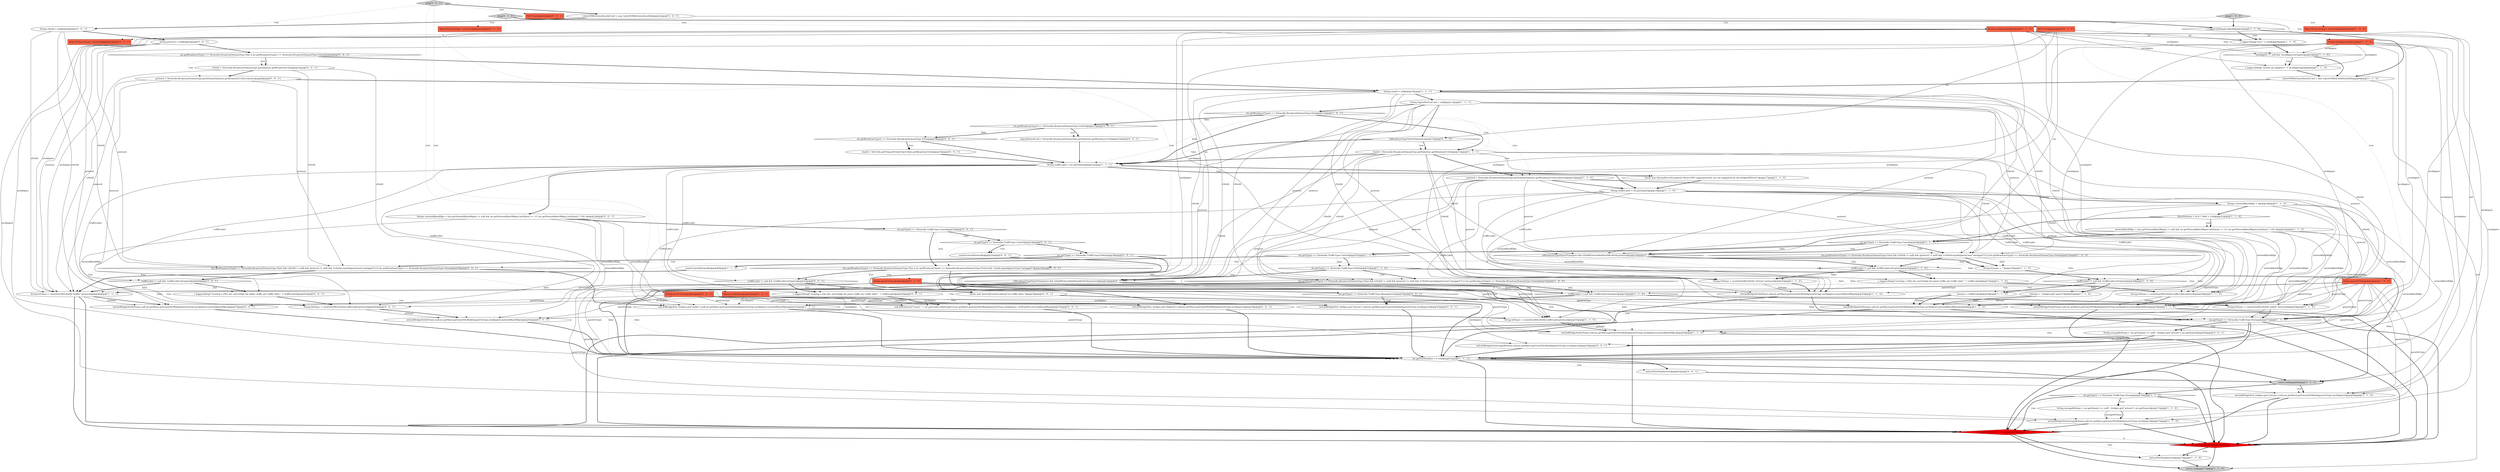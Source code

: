 digraph {
42 [style = filled, label = "nic.getType() == Networks.TrafficType.Public@@@51@@@['1', '1', '0']", fillcolor = white, shape = diamond image = "AAA0AAABBB1BBB"];
84 [style = filled, label = "logicalSwitchUuid = Networks.BroadcastDomainType.getValue(nic.getBroadcastUri())@@@16@@@['0', '0', '1']", fillcolor = white, shape = ellipse image = "AAA0AAABBB3BBB"];
2 [style = filled, label = "libvirtVersion > ((10 * 1000 + 10))@@@21@@@['1', '1', '0']", fillcolor = white, shape = diamond image = "AAA0AAABBB1BBB"];
58 [style = filled, label = "NicTO nic@@@2@@@['0', '1', '0']", fillcolor = tomato, shape = box image = "AAA0AAABBB2BBB"];
30 [style = filled, label = "String brname = \"\"@@@37@@@['1', '1', '0']", fillcolor = white, shape = ellipse image = "AAA0AAABBB1BBB"];
23 [style = filled, label = "String nicAdapter@@@2@@@['1', '0', '0']", fillcolor = tomato, shape = box image = "AAA0AAABBB1BBB"];
27 [style = filled, label = "String logicalSwitchUuid = null@@@11@@@['1', '1', '1']", fillcolor = white, shape = ellipse image = "AAA0AAABBB1BBB"];
74 [style = filled, label = "createControlNetwork()@@@35@@@['0', '0', '1']", fillcolor = white, shape = ellipse image = "AAA0AAABBB3BBB"];
87 [style = filled, label = "String protocol = null@@@5@@@['0', '0', '1']", fillcolor = white, shape = ellipse image = "AAA0AAABBB3BBB"];
4 [style = filled, label = "String trafficLabel = nic.getName()@@@21@@@['1', '1', '1']", fillcolor = white, shape = ellipse image = "AAA0AAABBB1BBB"];
65 [style = filled, label = "String vNetId = null@@@4@@@['0', '0', '1']", fillcolor = white, shape = ellipse image = "AAA0AAABBB3BBB"];
19 [style = filled, label = "throw new InternalErrorException(\"Nicira NVP Logicalswitches are not supported by the BridgeVifDriver\")@@@17@@@['1', '1', '0']", fillcolor = white, shape = ellipse image = "AAA0AAABBB1BBB"];
12 [style = filled, label = "Map<String,String> extraConfig@@@2@@@['1', '0', '0']", fillcolor = tomato, shape = box image = "AAA0AAABBB1BBB"];
46 [style = filled, label = "s_logger.debug(\"nic=\" + nic)@@@4@@@['1', '1', '0']", fillcolor = white, shape = ellipse image = "AAA0AAABBB1BBB"];
21 [style = filled, label = "nic.getBroadcastType() == Networks.BroadcastDomainType.Vlan@@@12@@@['1', '0', '1']", fillcolor = white, shape = diamond image = "AAA0AAABBB1BBB"];
25 [style = filled, label = "String nicAdapter@@@2@@@['1', '1', '0']", fillcolor = tomato, shape = box image = "AAA0AAABBB1BBB"];
86 [style = filled, label = "intf.setPxeDisable(true)@@@62@@@['0', '0', '1']", fillcolor = white, shape = ellipse image = "AAA0AAABBB3BBB"];
66 [style = filled, label = "intf.defBridgeNet(_bridges.get(\"private\"),null,nic.getMac(),getGuestNicModel(guestOsType,nicAdapter))@@@55@@@['0', '0', '1']", fillcolor = white, shape = ellipse image = "AAA0AAABBB3BBB"];
57 [style = filled, label = "nic.getPxeDisable()@@@74@@@['0', '1', '0']", fillcolor = red, shape = diamond image = "AAA1AAABBB2BBB"];
94 [style = filled, label = "(nic.getBroadcastType() == Networks.BroadcastDomainType.Vlan || nic.getBroadcastType() == Networks.BroadcastDomainType.Pvlan) && !vlanId.equalsIgnoreCase(\"untagged\")@@@24@@@['0', '0', '1']", fillcolor = white, shape = diamond image = "AAA0AAABBB3BBB"];
14 [style = filled, label = "String guestOsType@@@2@@@['1', '0', '0']", fillcolor = tomato, shape = box image = "AAA0AAABBB1BBB"];
81 [style = filled, label = "LibvirtVMDef.InterfaceDef intf = new LibvirtVMDef.InterfaceDef()@@@3@@@['0', '0', '1']", fillcolor = white, shape = ellipse image = "AAA0AAABBB3BBB"];
78 [style = filled, label = "nic.getType() == Networks.TrafficType.Public@@@38@@@['0', '0', '1']", fillcolor = white, shape = diamond image = "AAA0AAABBB3BBB"];
44 [style = filled, label = "trafficLabel != null && !trafficLabel.isEmpty()@@@38@@@['1', '1', '0']", fillcolor = white, shape = diamond image = "AAA0AAABBB1BBB"];
53 [style = filled, label = "s_logger.debug(\"creating a vNet dev and bridge for guest traffic per traffic label \" + trafficLabel)@@@27@@@['1', '1', '0']", fillcolor = white, shape = ellipse image = "AAA0AAABBB1BBB"];
52 [style = filled, label = "intf.setPxeDisable(true)@@@75@@@['1', '1', '0']", fillcolor = white, shape = ellipse image = "AAA0AAABBB1BBB"];
96 [style = filled, label = "String storageBrName = nic.getName() == null? _bridges.get(\"private\"): nic.getName()@@@58@@@['0', '0', '1']", fillcolor = white, shape = ellipse image = "AAA0AAABBB3BBB"];
91 [style = filled, label = "plug['0', '0', '1']", fillcolor = lightgray, shape = diamond image = "AAA0AAABBB3BBB"];
97 [style = filled, label = "nic.getBroadcastType() == Networks.BroadcastDomainType.Vlan || nic.getBroadcastType() == Networks.BroadcastDomainType.Vxlan@@@6@@@['0', '0', '1']", fillcolor = white, shape = diamond image = "AAA0AAABBB3BBB"];
92 [style = filled, label = "intf.defBridgeNet(brName,null,nic.getMac(),getGuestNicModel(guestOsType,nicAdapter),networkRateKBps)@@@47@@@['0', '0', '1']", fillcolor = white, shape = ellipse image = "AAA0AAABBB3BBB"];
40 [style = filled, label = "s_logger.debug(\"custom nic adapter=\" + nicAdapter)@@@6@@@['1', '1', '0']", fillcolor = white, shape = ellipse image = "AAA0AAABBB1BBB"];
55 [style = filled, label = "isBroadcastTypeVlanOrVxlan(nic) && isValidProtocolAndVnetId(vNetId,protocol)@@@25@@@['0', '1', '0']", fillcolor = white, shape = diamond image = "AAA0AAABBB2BBB"];
34 [style = filled, label = "Integer networkRateKBps = 0@@@20@@@['1', '1', '0']", fillcolor = white, shape = ellipse image = "AAA0AAABBB1BBB"];
69 [style = filled, label = "vlanId = NetUtils.getPrimaryPvlanFromUri(nic.getBroadcastUri())@@@19@@@['0', '0', '1']", fillcolor = white, shape = ellipse image = "AAA0AAABBB3BBB"];
82 [style = filled, label = "nic.getBroadcastType() == Networks.BroadcastDomainType.Pvlan@@@18@@@['0', '0', '1']", fillcolor = white, shape = diamond image = "AAA0AAABBB3BBB"];
48 [style = filled, label = "return intf@@@64@@@['1', '1', '1']", fillcolor = lightgray, shape = ellipse image = "AAA0AAABBB1BBB"];
15 [style = filled, label = "createControlNetwork()@@@48@@@['1', '1', '0']", fillcolor = white, shape = ellipse image = "AAA0AAABBB1BBB"];
37 [style = filled, label = "intf.defBridgeNet(brName,null,nic.getMac(),getGuestNicModel(guestOsType,nicAdapter),networkRateKBps)@@@56@@@['1', '1', '0']", fillcolor = white, shape = ellipse image = "AAA0AAABBB1BBB"];
73 [style = filled, label = "protocol = Networks.BroadcastDomainType.getSchemeValue(nic.getBroadcastUri()).scheme()@@@8@@@['0', '0', '1']", fillcolor = white, shape = ellipse image = "AAA0AAABBB3BBB"];
63 [style = filled, label = "nic.getBroadcastType() == Networks.BroadcastDomainType.Lswitch@@@15@@@['0', '0', '1']", fillcolor = white, shape = diamond image = "AAA0AAABBB3BBB"];
79 [style = filled, label = "nic.getType() == Networks.TrafficType.Guest@@@23@@@['0', '0', '1']", fillcolor = white, shape = diamond image = "AAA0AAABBB3BBB"];
83 [style = filled, label = "trafficLabel != null && !trafficLabel.isEmpty()@@@40@@@['0', '0', '1']", fillcolor = white, shape = diamond image = "AAA0AAABBB3BBB"];
38 [style = filled, label = "nic.getType() == Networks.TrafficType.Storage@@@57@@@['1', '1', '1']", fillcolor = white, shape = diamond image = "AAA0AAABBB1BBB"];
16 [style = filled, label = "return intf@@@77@@@['1', '1', '0']", fillcolor = lightgray, shape = ellipse image = "AAA0AAABBB1BBB"];
89 [style = filled, label = "s_logger.debug(\"creating a vlan dev and bridge for guest traffic per traffic label \" + trafficLabel)@@@26@@@['0', '0', '1']", fillcolor = white, shape = ellipse image = "AAA0AAABBB3BBB"];
5 [style = filled, label = "intf.defBridgeNet(_bridges.get(\"private\"),null,nic.getMac(),getGuestNicModel(guestOsType,nicAdapter))@@@68@@@['1', '1', '0']", fillcolor = white, shape = ellipse image = "AAA0AAABBB1BBB"];
61 [style = filled, label = "isBroadcastTypeVlanOrVxlan(nic) && isValidProtocolAndVnetId(vNetId,protocol)@@@52@@@['0', '1', '0']", fillcolor = white, shape = diamond image = "AAA0AAABBB2BBB"];
54 [style = filled, label = "String guestOsType@@@2@@@['0', '1', '0']", fillcolor = tomato, shape = box image = "AAA0AAABBB2BBB"];
72 [style = filled, label = "String nicAdapter@@@2@@@['0', '0', '1']", fillcolor = tomato, shape = box image = "AAA0AAABBB3BBB"];
85 [style = filled, label = "nic.getType() == Networks.TrafficType.Control@@@34@@@['0', '0', '1']", fillcolor = white, shape = diamond image = "AAA0AAABBB3BBB"];
43 [style = filled, label = "trafficLabel != null && !trafficLabel.isEmpty()@@@53@@@['1', '1', '0']", fillcolor = white, shape = diamond image = "AAA0AAABBB1BBB"];
67 [style = filled, label = "trafficLabel != null && !trafficLabel.isEmpty()@@@25@@@['0', '0', '1']", fillcolor = white, shape = diamond image = "AAA0AAABBB3BBB"];
35 [style = filled, label = "String storageBrName = nic.getName() == null? _bridges.get(\"private\"): nic.getName()@@@71@@@['1', '1', '0']", fillcolor = white, shape = ellipse image = "AAA0AAABBB1BBB"];
51 [style = filled, label = "String brName = createVnetBr(vNetId,\"public\",protocol)@@@59@@@['1', '1', '0']", fillcolor = white, shape = ellipse image = "AAA0AAABBB1BBB"];
56 [style = filled, label = "Map<String,String> extraConfig@@@2@@@['0', '1', '0']", fillcolor = tomato, shape = box image = "AAA0AAABBB2BBB"];
28 [style = filled, label = "String trafficLabel = nic.getName()@@@19@@@['1', '1', '0']", fillcolor = white, shape = ellipse image = "AAA0AAABBB1BBB"];
47 [style = filled, label = "nic.getPxeDisable() == true@@@61@@@['1', '1', '1']", fillcolor = white, shape = diamond image = "AAA0AAABBB1BBB"];
68 [style = filled, label = "vNetId = Networks.BroadcastDomainType.getValue(nic.getBroadcastUri())@@@7@@@['0', '0', '1']", fillcolor = white, shape = ellipse image = "AAA0AAABBB3BBB"];
64 [style = filled, label = "nic.getType() == Networks.TrafficType.Management@@@54@@@['0', '0', '1']", fillcolor = white, shape = diamond image = "AAA0AAABBB3BBB"];
31 [style = filled, label = "(nic.getBroadcastType() == Networks.BroadcastDomainType.Vlan) && (vNetId != null) && (protocol != null) && (!vNetId.equalsIgnoreCase(\"untagged\")) || (nic.getBroadcastType() == Networks.BroadcastDomainType.Vxlan)@@@52@@@['1', '0', '0']", fillcolor = white, shape = diamond image = "AAA0AAABBB1BBB"];
1 [style = filled, label = "nicAdapter != null && !nicAdapter.isEmpty()@@@5@@@['1', '1', '0']", fillcolor = white, shape = diamond image = "AAA0AAABBB1BBB"];
93 [style = filled, label = "(nic.getBroadcastType() == Networks.BroadcastDomainType.Vlan) && (vNetId != null) && (protocol != null) && (!vNetId.equalsIgnoreCase(\"untagged\")) || (nic.getBroadcastType() == Networks.BroadcastDomainType.Vxlan)@@@39@@@['0', '0', '1']", fillcolor = white, shape = diamond image = "AAA0AAABBB3BBB"];
8 [style = filled, label = "intf.defBridgeNet(brname,null,nic.getMac(),getGuestNicModel(guestOsType,nicAdapter),networkRateKBps)@@@44@@@['1', '1', '0']", fillcolor = white, shape = ellipse image = "AAA0AAABBB1BBB"];
3 [style = filled, label = "nic.getType() == Networks.TrafficType.Storage@@@70@@@['1', '1', '0']", fillcolor = white, shape = diamond image = "AAA0AAABBB1BBB"];
98 [style = filled, label = "s_logger.debug(\"creating a vNet dev and bridge for public traffic per traffic label \" + trafficLabel)@@@41@@@['0', '0', '1']", fillcolor = white, shape = ellipse image = "AAA0AAABBB3BBB"];
70 [style = filled, label = "String guestOsType@@@2@@@['0', '0', '1']", fillcolor = tomato, shape = box image = "AAA0AAABBB3BBB"];
77 [style = filled, label = "NicTO nic@@@2@@@['0', '0', '1']", fillcolor = tomato, shape = box image = "AAA0AAABBB3BBB"];
50 [style = filled, label = "String vlanId = null@@@10@@@['1', '1', '1']", fillcolor = white, shape = ellipse image = "AAA0AAABBB1BBB"];
60 [style = filled, label = "isBroadcastTypeVlanOrVxlan(nic)@@@12@@@['0', '1', '0']", fillcolor = white, shape = diamond image = "AAA0AAABBB2BBB"];
80 [style = filled, label = "throw new InternalErrorException(\"no traffic label \")@@@30@@@['0', '0', '1']", fillcolor = white, shape = ellipse image = "AAA0AAABBB3BBB"];
76 [style = filled, label = "Integer networkRateKBps = (nic.getNetworkRateMbps() != null && nic.getNetworkRateMbps().intValue() != -1)? nic.getNetworkRateMbps().intValue() * 128: 0@@@22@@@['0', '0', '1']", fillcolor = white, shape = ellipse image = "AAA0AAABBB3BBB"];
7 [style = filled, label = "LibvirtVMDef.InterfaceDef intf = new LibvirtVMDef.InterfaceDef()@@@9@@@['1', '1', '0']", fillcolor = white, shape = ellipse image = "AAA0AAABBB1BBB"];
75 [style = filled, label = "String brName = createVnetBr(vNetId,trafficLabel,protocol)@@@42@@@['0', '0', '1']", fillcolor = white, shape = ellipse image = "AAA0AAABBB3BBB"];
29 [style = filled, label = "brname = _bridges.get(\"guest\")@@@42@@@['1', '1', '0']", fillcolor = white, shape = ellipse image = "AAA0AAABBB1BBB"];
88 [style = filled, label = "Map<String,String> extraConfig@@@2@@@['0', '0', '1']", fillcolor = tomato, shape = box image = "AAA0AAABBB3BBB"];
95 [style = filled, label = "intf.defBridgeNet(brName,null,nic.getMac(),getGuestNicModel(guestOsType,nicAdapter),networkRateKBps)@@@43@@@['0', '0', '1']", fillcolor = white, shape = ellipse image = "AAA0AAABBB3BBB"];
9 [style = filled, label = "String brName = createVnetBr(vNetId,trafficLabel,protocol)@@@28@@@['1', '1', '0']", fillcolor = white, shape = ellipse image = "AAA0AAABBB1BBB"];
0 [style = filled, label = "intf.defBridgeNet(storageBrName,null,nic.getMac(),getGuestNicModel(guestOsType,nicAdapter))@@@72@@@['1', '1', '0']", fillcolor = white, shape = ellipse image = "AAA0AAABBB1BBB"];
33 [style = filled, label = "intf.defBridgeNet(brName,null,nic.getMac(),getGuestNicModel(guestOsType,nicAdapter),networkRateKBps)@@@29@@@['1', '1', '0']", fillcolor = white, shape = ellipse image = "AAA0AAABBB1BBB"];
10 [style = filled, label = "trafficLabel != null && !trafficLabel.isEmpty()@@@26@@@['1', '1', '0']", fillcolor = white, shape = diamond image = "AAA0AAABBB1BBB"];
18 [style = filled, label = "s_logger.isDebugEnabled()@@@3@@@['1', '1', '0']", fillcolor = white, shape = diamond image = "AAA0AAABBB1BBB"];
45 [style = filled, label = "nic.getType() == Networks.TrafficType.Control@@@47@@@['1', '1', '0']", fillcolor = white, shape = diamond image = "AAA0AAABBB1BBB"];
36 [style = filled, label = "intf.defBridgeNet(_bridges.get(\"public\"),null,nic.getMac(),getGuestNicModel(guestOsType,nicAdapter),networkRateKBps)@@@51@@@['1', '1', '1']", fillcolor = white, shape = ellipse image = "AAA0AAABBB1BBB"];
22 [style = filled, label = "brname = trafficLabel@@@39@@@['1', '1', '0']", fillcolor = white, shape = ellipse image = "AAA0AAABBB1BBB"];
71 [style = filled, label = "intf.defBridgeNet(storageBrName,null,nic.getMac(),getGuestNicModel(guestOsType,nicAdapter))@@@59@@@['0', '0', '1']", fillcolor = white, shape = ellipse image = "AAA0AAABBB3BBB"];
59 [style = filled, label = "plug['0', '1', '0']", fillcolor = lightgray, shape = diamond image = "AAA0AAABBB2BBB"];
90 [style = filled, label = "intf.defEthernet(\"ivsnet-\" + nic.getUuid().substring(0,5),nic.getMac(),getGuestNicModel(guestOsType,nicAdapter),_ivsIfUpPath,networkRateKBps)@@@27@@@['0', '0', '1']", fillcolor = white, shape = ellipse image = "AAA0AAABBB3BBB"];
24 [style = filled, label = "nic.getType() == Networks.TrafficType.Guest@@@24@@@['1', '1', '0']", fillcolor = white, shape = diamond image = "AAA0AAABBB1BBB"];
39 [style = filled, label = "nic.getPxeDisable() == true@@@74@@@['1', '0', '0']", fillcolor = red, shape = diamond image = "AAA1AAABBB1BBB"];
32 [style = filled, label = "String brName = createVnetBr(vNetId,trafficLabel,protocol)@@@55@@@['1', '1', '0']", fillcolor = white, shape = ellipse image = "AAA0AAABBB1BBB"];
13 [style = filled, label = "plug['1', '0', '0']", fillcolor = lightgray, shape = diamond image = "AAA0AAABBB1BBB"];
11 [style = filled, label = "networkRateKBps = (nic.getNetworkRateMbps() != null && nic.getNetworkRateMbps().intValue() != -1)? nic.getNetworkRateMbps().intValue() * 128: 0@@@22@@@['1', '1', '0']", fillcolor = white, shape = ellipse image = "AAA0AAABBB1BBB"];
17 [style = filled, label = "String brName = createVnetBr(vNetId,\"public\",protocol)@@@46@@@['1', '1', '1']", fillcolor = white, shape = ellipse image = "AAA0AAABBB1BBB"];
26 [style = filled, label = "vlanId = Networks.BroadcastDomainType.getValue(nic.getBroadcastUri())@@@13@@@['1', '1', '1']", fillcolor = white, shape = ellipse image = "AAA0AAABBB1BBB"];
20 [style = filled, label = "(nic.getBroadcastType() == Networks.BroadcastDomainType.Vlan) && (vNetId != null) && (protocol != null) && (!vNetId.equalsIgnoreCase(\"untagged\")) || (nic.getBroadcastType() == Networks.BroadcastDomainType.Vxlan)@@@25@@@['1', '0', '0']", fillcolor = white, shape = diamond image = "AAA0AAABBB1BBB"];
41 [style = filled, label = "String brName = createVnetBr(vNetId,\"private\",protocol)@@@32@@@['1', '1', '0']", fillcolor = white, shape = ellipse image = "AAA0AAABBB1BBB"];
49 [style = filled, label = "protocol = Networks.BroadcastDomainType.getSchemeValue(nic.getBroadcastUri()).scheme()@@@14@@@['1', '1', '0']", fillcolor = white, shape = ellipse image = "AAA0AAABBB1BBB"];
6 [style = filled, label = "intf.defBridgeNet(brName,null,nic.getMac(),getGuestNicModel(guestOsType,nicAdapter),networkRateKBps)@@@33@@@['1', '1', '0']", fillcolor = white, shape = ellipse image = "AAA0AAABBB1BBB"];
62 [style = filled, label = "intf.defBridgeNet(_bridges.get(\"linklocal\"),null,nic.getMac(),getGuestNicModel(guestOsType,nicAdapter))@@@36@@@['0', '0', '1']", fillcolor = white, shape = ellipse image = "AAA0AAABBB3BBB"];
85->74 [style = dotted, label="true"];
29->8 [style = solid, label="brname"];
45->15 [style = dotted, label="true"];
97->68 [style = bold, label=""];
93->36 [style = bold, label=""];
96->71 [style = solid, label="storageBrName"];
2->11 [style = dotted, label="true"];
3->35 [style = bold, label=""];
15->17 [style = bold, label=""];
72->36 [style = solid, label="nicAdapter"];
21->26 [style = dotted, label="true"];
34->2 [style = bold, label=""];
54->8 [style = solid, label="guestOsType"];
57->16 [style = bold, label=""];
76->95 [style = solid, label="networkRateKBps"];
3->0 [style = dotted, label="true"];
45->17 [style = dotted, label="true"];
3->39 [style = bold, label=""];
55->30 [style = dotted, label="false"];
23->0 [style = solid, label="nicAdapter"];
91->81 [style = bold, label=""];
50->20 [style = solid, label="vNetId"];
8->39 [style = bold, label=""];
27->60 [style = bold, label=""];
83->95 [style = dotted, label="true"];
25->88 [style = dashed, label="0"];
25->6 [style = solid, label="nicAdapter"];
23->37 [style = solid, label="nicAdapter"];
5->39 [style = bold, label=""];
9->33 [style = solid, label="brName"];
83->98 [style = dotted, label="true"];
28->36 [style = solid, label="trafficLabel"];
61->43 [style = dotted, label="true"];
70->71 [style = solid, label="guestOsType"];
34->33 [style = solid, label="networkRateKBps"];
96->71 [style = bold, label=""];
28->10 [style = solid, label="trafficLabel"];
67->89 [style = dotted, label="true"];
41->6 [style = bold, label=""];
24->55 [style = dotted, label="true"];
44->29 [style = dotted, label="false"];
38->57 [style = bold, label=""];
24->20 [style = bold, label=""];
17->39 [style = bold, label=""];
85->62 [style = dotted, label="true"];
27->41 [style = solid, label="protocol"];
27->32 [style = solid, label="protocol"];
11->8 [style = solid, label="networkRateKBps"];
25->38 [style = solid, label="nicAdapter"];
13->18 [style = bold, label=""];
11->38 [style = solid, label="networkRateKBps"];
27->61 [style = solid, label="protocol"];
11->33 [style = solid, label="networkRateKBps"];
25->33 [style = solid, label="nicAdapter"];
79->94 [style = bold, label=""];
67->80 [style = bold, label=""];
10->6 [style = dotted, label="false"];
49->61 [style = solid, label="protocol"];
45->15 [style = bold, label=""];
50->27 [style = bold, label=""];
7->16 [style = solid, label="intf"];
68->93 [style = solid, label="vNetId"];
78->64 [style = bold, label=""];
33->57 [style = bold, label=""];
10->9 [style = dotted, label="true"];
1->7 [style = bold, label=""];
55->10 [style = bold, label=""];
27->20 [style = solid, label="protocol"];
54->47 [style = solid, label="guestOsType"];
72->92 [style = solid, label="nicAdapter"];
55->30 [style = bold, label=""];
64->66 [style = dotted, label="true"];
38->96 [style = dotted, label="true"];
18->46 [style = dotted, label="true"];
34->38 [style = solid, label="networkRateKBps"];
49->55 [style = solid, label="protocol"];
83->92 [style = dotted, label="false"];
31->43 [style = bold, label=""];
72->95 [style = solid, label="nicAdapter"];
59->25 [style = dotted, label="true"];
27->21 [style = bold, label=""];
87->97 [style = bold, label=""];
4->19 [style = dotted, label="true"];
93->83 [style = dotted, label="true"];
39->57 [style = dashed, label="0"];
14->47 [style = solid, label="guestOsType"];
86->48 [style = bold, label=""];
67->80 [style = dotted, label="false"];
38->96 [style = bold, label=""];
59->54 [style = dotted, label="true"];
57->52 [style = bold, label=""];
14->33 [style = solid, label="guestOsType"];
70->62 [style = solid, label="guestOsType"];
59->56 [style = dotted, label="true"];
46->1 [style = bold, label=""];
21->63 [style = bold, label=""];
61->47 [style = bold, label=""];
89->90 [style = bold, label=""];
70->95 [style = solid, label="guestOsType"];
28->43 [style = solid, label="trafficLabel"];
48->5 [style = dotted, label="true"];
58->55 [style = solid, label="nic"];
78->64 [style = dotted, label="false"];
61->47 [style = dotted, label="false"];
48->3 [style = bold, label=""];
57->52 [style = dotted, label="true"];
49->20 [style = solid, label="protocol"];
69->4 [style = bold, label=""];
10->53 [style = bold, label=""];
65->17 [style = solid, label="vNetId"];
42->48 [style = bold, label=""];
97->68 [style = dotted, label="true"];
20->94 [style = dashed, label="0"];
45->42 [style = dotted, label="false"];
20->8 [style = dotted, label="false"];
65->87 [style = bold, label=""];
26->9 [style = solid, label="vNetId"];
84->4 [style = bold, label=""];
38->71 [style = dotted, label="true"];
2->24 [style = bold, label=""];
63->84 [style = dotted, label="true"];
26->61 [style = solid, label="vNetId"];
58->46 [style = solid, label="nic"];
64->38 [style = dotted, label="false"];
80->47 [style = bold, label=""];
50->51 [style = solid, label="vNetId"];
47->48 [style = bold, label=""];
49->31 [style = solid, label="protocol"];
14->5 [style = solid, label="guestOsType"];
43->32 [style = dotted, label="true"];
26->4 [style = bold, label=""];
28->53 [style = solid, label="trafficLabel"];
14->38 [style = solid, label="guestOsType"];
82->69 [style = dotted, label="true"];
20->30 [style = dotted, label="false"];
76->36 [style = solid, label="networkRateKBps"];
34->37 [style = solid, label="networkRateKBps"];
14->6 [style = solid, label="guestOsType"];
91->77 [style = dotted, label="true"];
25->17 [style = solid, label="nicAdapter"];
26->31 [style = solid, label="vNetId"];
72->62 [style = solid, label="nicAdapter"];
23->40 [style = solid, label="nicAdapter"];
91->70 [style = dotted, label="true"];
0->39 [style = bold, label=""];
54->38 [style = solid, label="guestOsType"];
83->98 [style = bold, label=""];
55->8 [style = dotted, label="false"];
43->36 [style = bold, label=""];
49->28 [style = bold, label=""];
63->82 [style = dotted, label="false"];
32->37 [style = solid, label="brName"];
14->37 [style = solid, label="guestOsType"];
63->84 [style = bold, label=""];
26->51 [style = solid, label="vNetId"];
44->22 [style = dotted, label="true"];
52->16 [style = bold, label=""];
43->38 [style = dotted, label="false"];
53->9 [style = bold, label=""];
43->36 [style = dotted, label="true"];
2->11 [style = bold, label=""];
37->57 [style = bold, label=""];
23->8 [style = solid, label="nicAdapter"];
63->82 [style = bold, label=""];
50->9 [style = solid, label="vNetId"];
36->47 [style = bold, label=""];
25->37 [style = solid, label="nicAdapter"];
28->34 [style = bold, label=""];
76->92 [style = solid, label="networkRateKBps"];
73->50 [style = bold, label=""];
60->26 [style = bold, label=""];
10->53 [style = dotted, label="true"];
54->17 [style = solid, label="guestOsType"];
11->47 [style = solid, label="networkRateKBps"];
10->33 [style = dotted, label="true"];
79->85 [style = bold, label=""];
60->49 [style = dotted, label="true"];
82->69 [style = bold, label=""];
41->6 [style = solid, label="brName"];
25->47 [style = solid, label="nicAdapter"];
95->47 [style = bold, label=""];
20->30 [style = bold, label=""];
97->73 [style = dotted, label="true"];
83->17 [style = dotted, label="false"];
58->61 [style = solid, label="nic"];
6->57 [style = bold, label=""];
50->32 [style = solid, label="vNetId"];
78->93 [style = bold, label=""];
27->9 [style = solid, label="protocol"];
3->35 [style = dotted, label="true"];
38->39 [style = bold, label=""];
60->4 [style = dotted, label="false"];
22->8 [style = bold, label=""];
54->6 [style = solid, label="guestOsType"];
14->17 [style = solid, label="guestOsType"];
50->31 [style = solid, label="vNetId"];
49->41 [style = solid, label="protocol"];
71->47 [style = bold, label=""];
67->90 [style = dotted, label="true"];
48->3 [style = dotted, label="false"];
26->20 [style = solid, label="vNetId"];
20->44 [style = dotted, label="false"];
19->28 [style = bold, label=""];
8->57 [style = bold, label=""];
93->36 [style = dotted, label="false"];
34->8 [style = solid, label="networkRateKBps"];
90->47 [style = bold, label=""];
83->17 [style = bold, label=""];
27->31 [style = solid, label="protocol"];
24->55 [style = bold, label=""];
92->47 [style = bold, label=""];
42->31 [style = bold, label=""];
47->39 [style = bold, label=""];
67->89 [style = bold, label=""];
23->33 [style = solid, label="nicAdapter"];
73->17 [style = solid, label="protocol"];
5->57 [style = bold, label=""];
35->0 [style = bold, label=""];
39->52 [style = bold, label=""];
72->66 [style = solid, label="nicAdapter"];
25->40 [style = solid, label="nicAdapter"];
25->46 [style = solid, label="nic"];
64->38 [style = bold, label=""];
73->75 [style = solid, label="protocol"];
20->10 [style = dotted, label="true"];
64->66 [style = bold, label=""];
38->47 [style = bold, label=""];
34->6 [style = solid, label="networkRateKBps"];
72->71 [style = solid, label="nicAdapter"];
31->47 [style = bold, label=""];
11->37 [style = solid, label="networkRateKBps"];
7->50 [style = bold, label=""];
30->44 [style = bold, label=""];
42->61 [style = bold, label=""];
55->10 [style = dotted, label="true"];
39->16 [style = bold, label=""];
47->86 [style = bold, label=""];
44->29 [style = bold, label=""];
4->83 [style = solid, label="trafficLabel"];
94->67 [style = bold, label=""];
18->1 [style = dotted, label="true"];
28->22 [style = solid, label="trafficLabel"];
81->48 [style = solid, label="intf"];
25->1 [style = solid, label="nicAdapter"];
35->0 [style = solid, label="storageBrName"];
70->36 [style = solid, label="guestOsType"];
70->90 [style = solid, label="guestOsType"];
21->49 [style = dotted, label="true"];
78->93 [style = dotted, label="true"];
47->86 [style = dotted, label="true"];
49->9 [style = solid, label="protocol"];
28->32 [style = solid, label="trafficLabel"];
98->75 [style = bold, label=""];
76->90 [style = solid, label="networkRateKBps"];
26->32 [style = solid, label="vNetId"];
75->95 [style = bold, label=""];
59->58 [style = dotted, label="true"];
4->67 [style = solid, label="trafficLabel"];
26->55 [style = solid, label="vNetId"];
21->63 [style = dotted, label="false"];
85->74 [style = bold, label=""];
4->89 [style = solid, label="trafficLabel"];
13->12 [style = dotted, label="true"];
79->85 [style = dotted, label="false"];
85->78 [style = dotted, label="false"];
27->55 [style = solid, label="protocol"];
36->32 [style = bold, label=""];
83->75 [style = dotted, label="true"];
28->9 [style = solid, label="trafficLabel"];
20->10 [style = bold, label=""];
40->7 [style = bold, label=""];
43->51 [style = dotted, label="false"];
23->47 [style = solid, label="nicAdapter"];
87->93 [style = solid, label="protocol"];
17->92 [style = bold, label=""];
76->79 [style = bold, label=""];
3->57 [style = bold, label=""];
31->47 [style = dotted, label="false"];
94->47 [style = bold, label=""];
32->37 [style = bold, label=""];
61->43 [style = bold, label=""];
68->17 [style = solid, label="vNetId"];
65->93 [style = solid, label="vNetId"];
85->78 [style = bold, label=""];
10->41 [style = bold, label=""];
68->73 [style = bold, label=""];
66->47 [style = bold, label=""];
21->26 [style = bold, label=""];
49->32 [style = solid, label="protocol"];
14->8 [style = solid, label="guestOsType"];
27->51 [style = solid, label="protocol"];
23->1 [style = solid, label="nicAdapter"];
54->0 [style = solid, label="guestOsType"];
45->42 [style = bold, label=""];
49->51 [style = solid, label="protocol"];
18->46 [style = bold, label=""];
50->55 [style = solid, label="vNetId"];
14->0 [style = solid, label="guestOsType"];
73->93 [style = solid, label="protocol"];
25->5 [style = solid, label="nicAdapter"];
25->0 [style = solid, label="nicAdapter"];
13->25 [style = dotted, label="true"];
9->33 [style = bold, label=""];
50->61 [style = solid, label="vNetId"];
72->90 [style = solid, label="nicAdapter"];
68->75 [style = solid, label="vNetId"];
43->51 [style = bold, label=""];
4->19 [style = bold, label=""];
26->49 [style = bold, label=""];
25->8 [style = solid, label="nicAdapter"];
42->48 [style = dotted, label="false"];
13->23 [style = dotted, label="true"];
4->76 [style = bold, label=""];
1->40 [style = dotted, label="true"];
47->57 [style = bold, label=""];
91->72 [style = dotted, label="true"];
91->88 [style = dotted, label="true"];
23->5 [style = solid, label="nicAdapter"];
23->6 [style = solid, label="nicAdapter"];
59->18 [style = bold, label=""];
60->26 [style = dotted, label="true"];
48->5 [style = bold, label=""];
44->22 [style = bold, label=""];
31->43 [style = dotted, label="true"];
18->7 [style = bold, label=""];
82->4 [style = bold, label=""];
93->83 [style = bold, label=""];
6->39 [style = bold, label=""];
94->67 [style = dotted, label="true"];
21->4 [style = bold, label=""];
54->5 [style = solid, label="guestOsType"];
0->57 [style = bold, label=""];
21->4 [style = dotted, label="false"];
42->61 [style = dotted, label="true"];
26->41 [style = solid, label="vNetId"];
22->8 [style = solid, label="brname"];
11->24 [style = bold, label=""];
24->45 [style = bold, label=""];
58->60 [style = solid, label="nic"];
74->62 [style = bold, label=""];
81->65 [style = bold, label=""];
28->44 [style = solid, label="trafficLabel"];
23->17 [style = solid, label="nicAdapter"];
24->20 [style = dotted, label="true"];
87->75 [style = solid, label="protocol"];
10->41 [style = dotted, label="false"];
4->75 [style = solid, label="trafficLabel"];
62->47 [style = bold, label=""];
13->14 [style = dotted, label="true"];
70->66 [style = solid, label="guestOsType"];
87->17 [style = solid, label="protocol"];
79->94 [style = dotted, label="true"];
51->38 [style = solid, label="brName"];
97->50 [style = bold, label=""];
37->39 [style = bold, label=""];
60->4 [style = bold, label=""];
11->6 [style = solid, label="networkRateKBps"];
29->8 [style = bold, label=""];
24->45 [style = dotted, label="false"];
53->89 [style = dashed, label="0"];
17->92 [style = solid, label="brName"];
39->52 [style = dotted, label="true"];
1->40 [style = bold, label=""];
42->31 [style = dotted, label="true"];
50->41 [style = solid, label="vNetId"];
4->28 [style = bold, label=""];
17->57 [style = bold, label=""];
43->37 [style = dotted, label="true"];
54->37 [style = solid, label="guestOsType"];
4->98 [style = solid, label="trafficLabel"];
33->39 [style = bold, label=""];
51->38 [style = bold, label=""];
75->95 [style = solid, label="brName"];
23->38 [style = solid, label="nicAdapter"];
34->47 [style = solid, label="networkRateKBps"];
70->92 [style = solid, label="guestOsType"];
54->33 [style = solid, label="guestOsType"];
65->75 [style = solid, label="vNetId"];
55->44 [style = dotted, label="false"];
}
